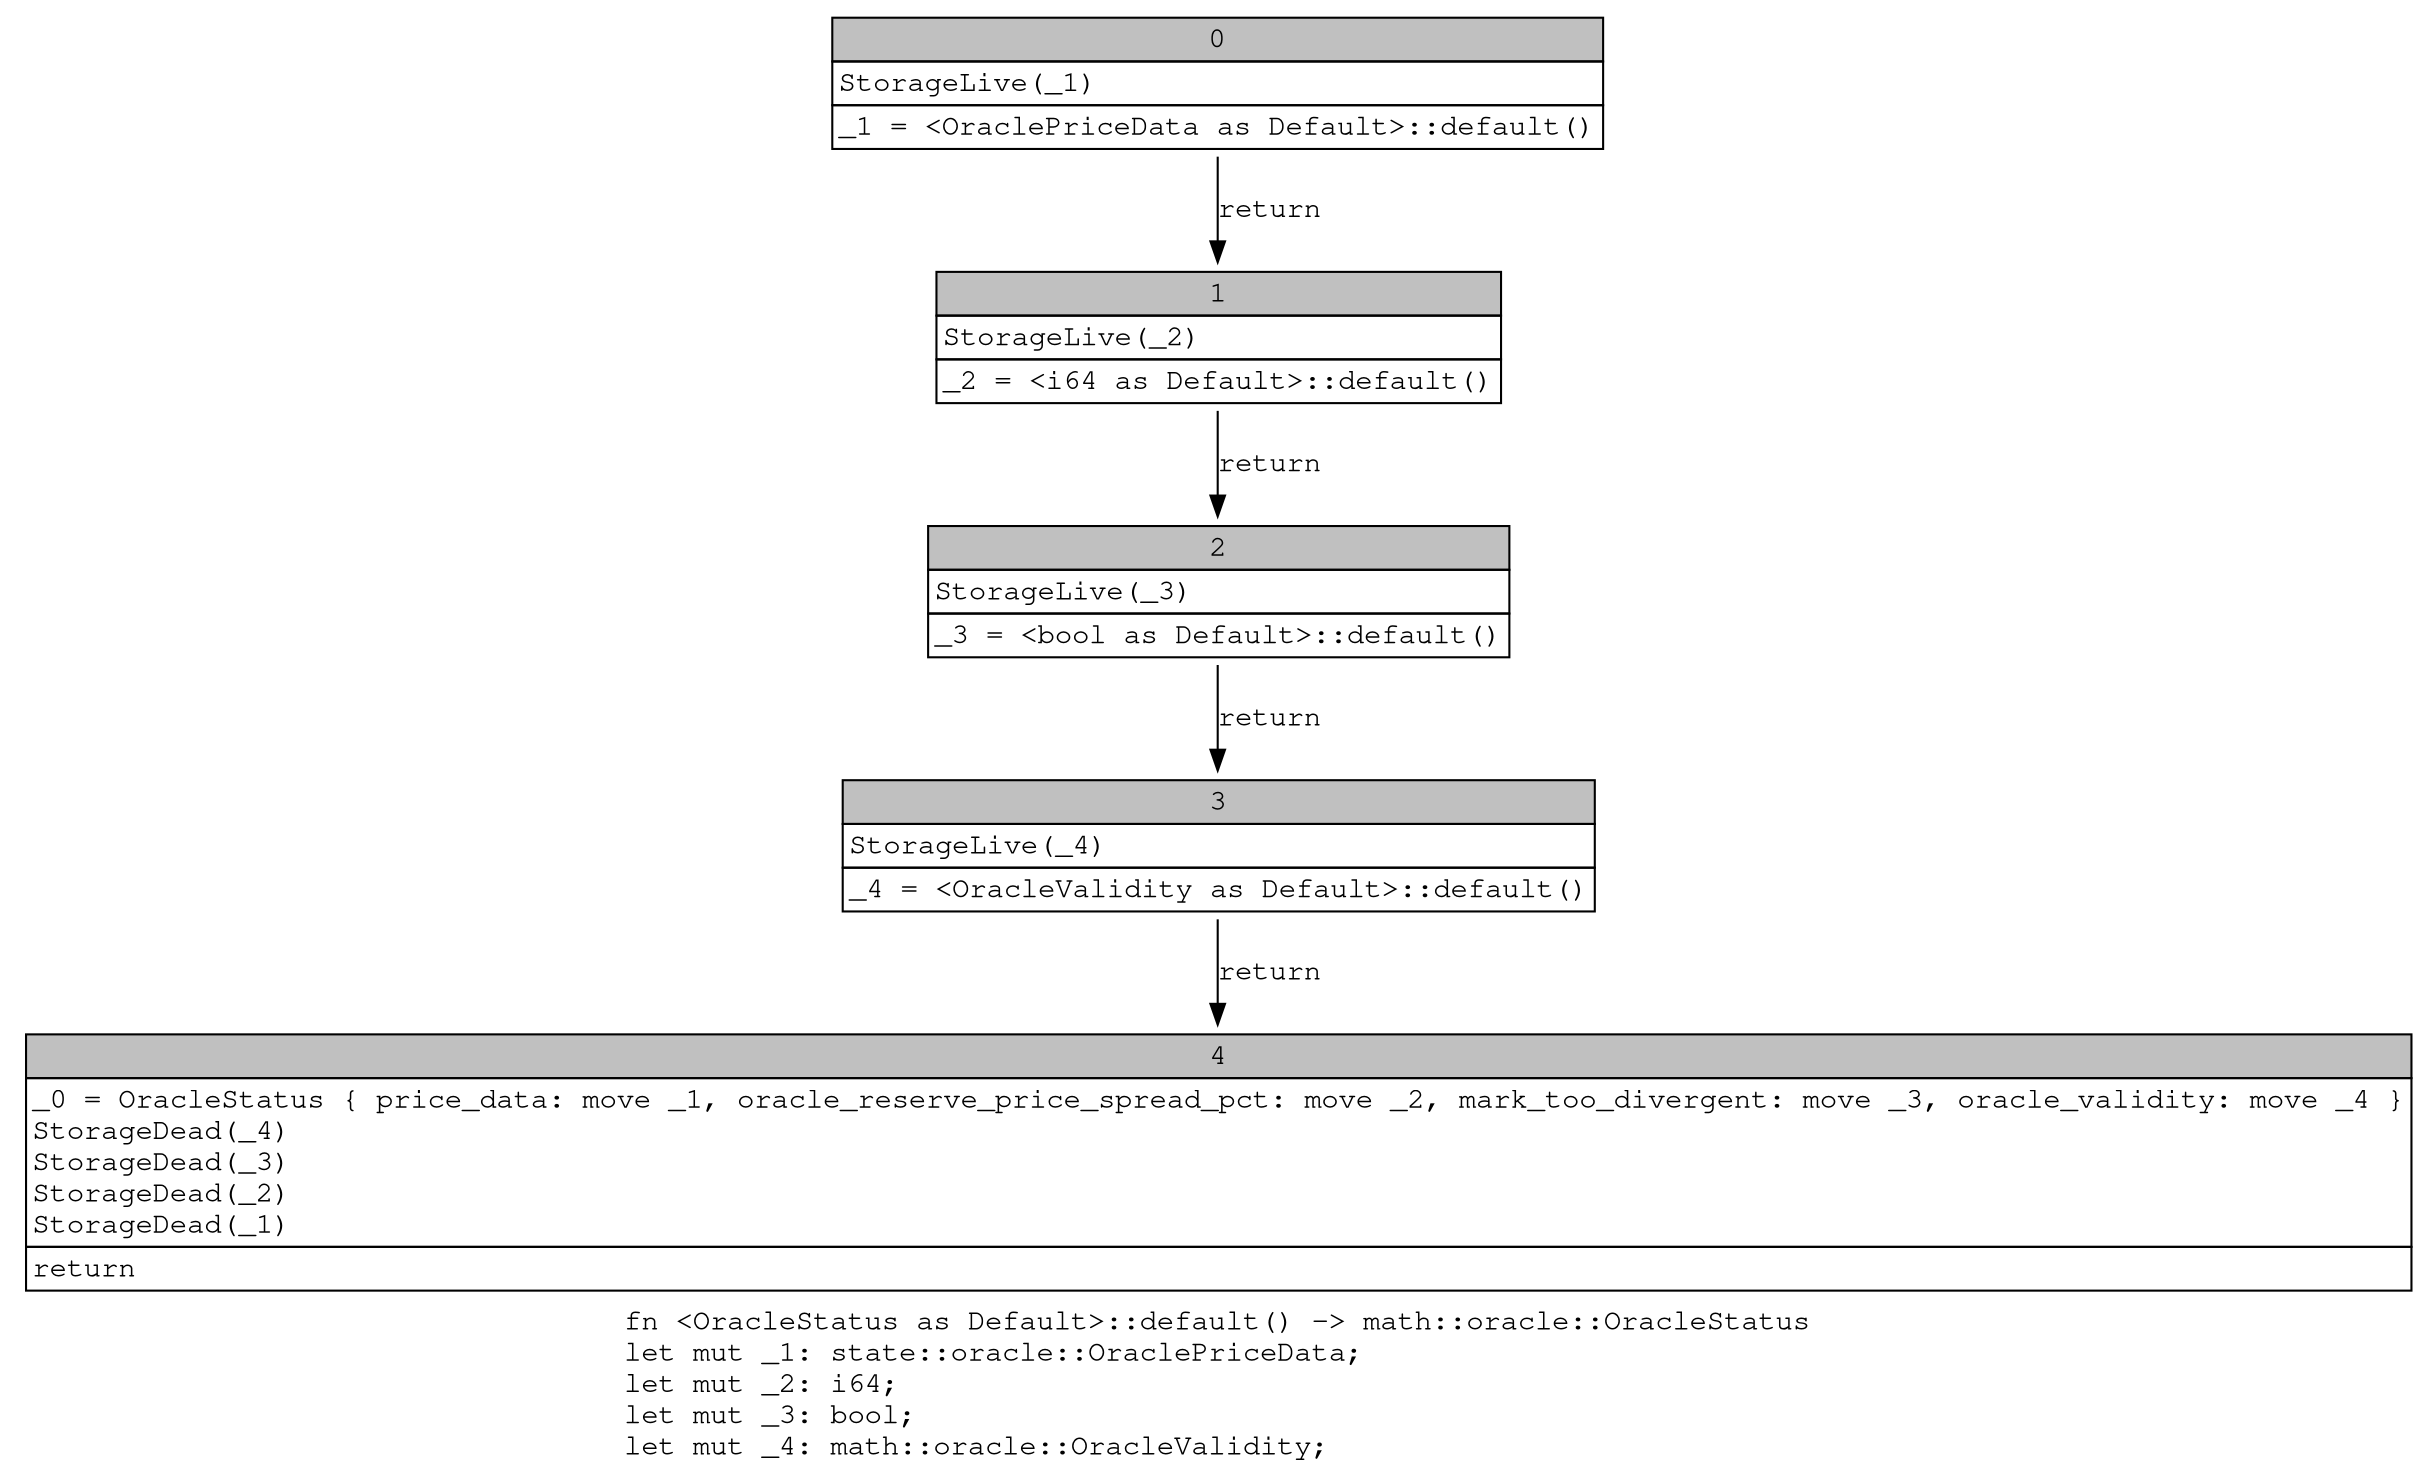 digraph Mir_0_15097 {
    graph [fontname="Courier, monospace"];
    node [fontname="Courier, monospace"];
    edge [fontname="Courier, monospace"];
    label=<fn &lt;OracleStatus as Default&gt;::default() -&gt; math::oracle::OracleStatus<br align="left"/>let mut _1: state::oracle::OraclePriceData;<br align="left"/>let mut _2: i64;<br align="left"/>let mut _3: bool;<br align="left"/>let mut _4: math::oracle::OracleValidity;<br align="left"/>>;
    bb0__0_15097 [shape="none", label=<<table border="0" cellborder="1" cellspacing="0"><tr><td bgcolor="gray" align="center" colspan="1">0</td></tr><tr><td align="left" balign="left">StorageLive(_1)<br/></td></tr><tr><td align="left">_1 = &lt;OraclePriceData as Default&gt;::default()</td></tr></table>>];
    bb1__0_15097 [shape="none", label=<<table border="0" cellborder="1" cellspacing="0"><tr><td bgcolor="gray" align="center" colspan="1">1</td></tr><tr><td align="left" balign="left">StorageLive(_2)<br/></td></tr><tr><td align="left">_2 = &lt;i64 as Default&gt;::default()</td></tr></table>>];
    bb2__0_15097 [shape="none", label=<<table border="0" cellborder="1" cellspacing="0"><tr><td bgcolor="gray" align="center" colspan="1">2</td></tr><tr><td align="left" balign="left">StorageLive(_3)<br/></td></tr><tr><td align="left">_3 = &lt;bool as Default&gt;::default()</td></tr></table>>];
    bb3__0_15097 [shape="none", label=<<table border="0" cellborder="1" cellspacing="0"><tr><td bgcolor="gray" align="center" colspan="1">3</td></tr><tr><td align="left" balign="left">StorageLive(_4)<br/></td></tr><tr><td align="left">_4 = &lt;OracleValidity as Default&gt;::default()</td></tr></table>>];
    bb4__0_15097 [shape="none", label=<<table border="0" cellborder="1" cellspacing="0"><tr><td bgcolor="gray" align="center" colspan="1">4</td></tr><tr><td align="left" balign="left">_0 = OracleStatus { price_data: move _1, oracle_reserve_price_spread_pct: move _2, mark_too_divergent: move _3, oracle_validity: move _4 }<br/>StorageDead(_4)<br/>StorageDead(_3)<br/>StorageDead(_2)<br/>StorageDead(_1)<br/></td></tr><tr><td align="left">return</td></tr></table>>];
    bb0__0_15097 -> bb1__0_15097 [label="return"];
    bb1__0_15097 -> bb2__0_15097 [label="return"];
    bb2__0_15097 -> bb3__0_15097 [label="return"];
    bb3__0_15097 -> bb4__0_15097 [label="return"];
}
